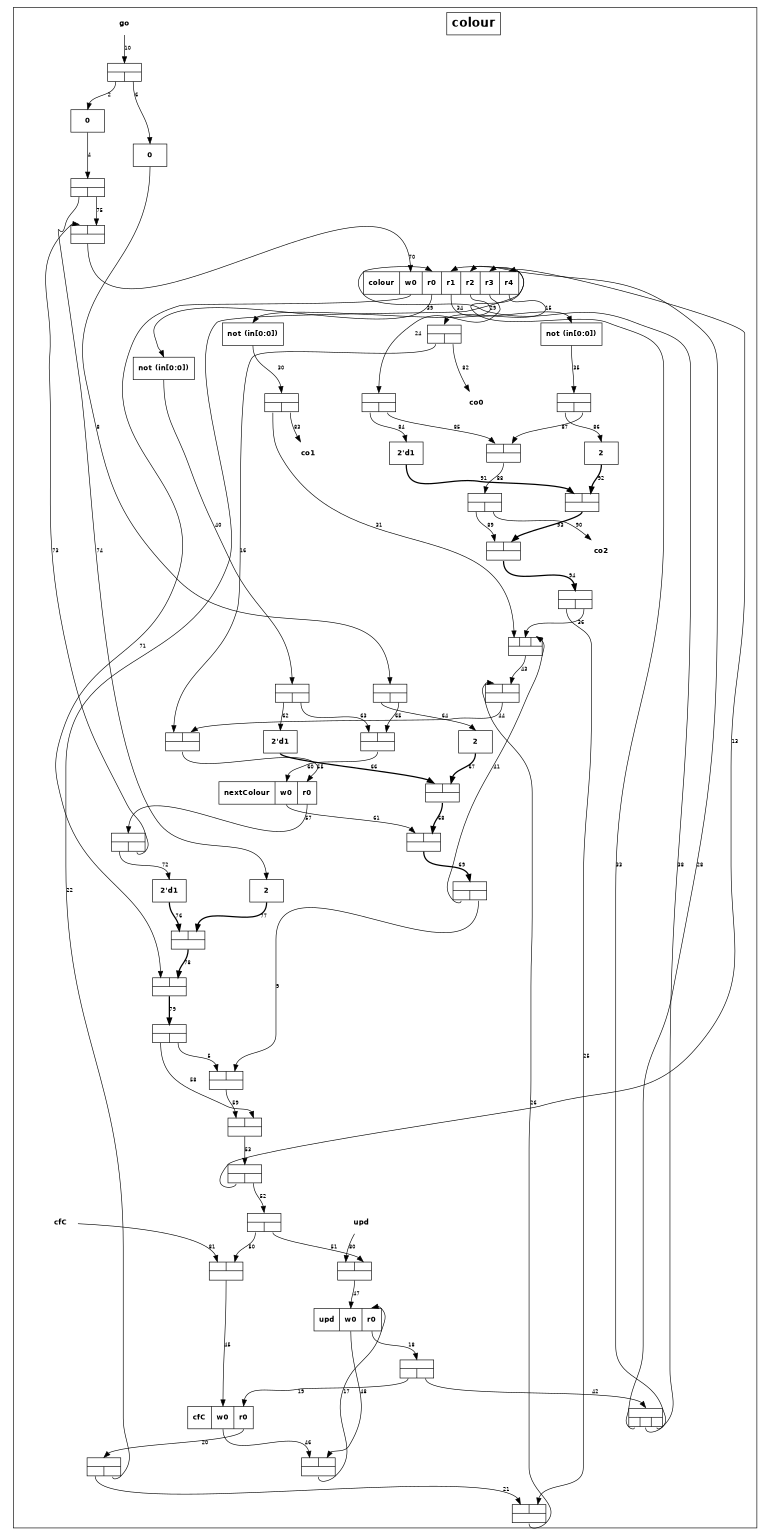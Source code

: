 digraph colour {
  outputorder="edgesfirst";
  size="7.086614173228347,10.236220472440946";
  ratio="2.0"
  subgraph cluster_colour {
    edge [fontsize="8", fontname="Helvetica", labelfontname="Helvetica", labelfontsize="8", arrowhead="normal"];
    node [fontsize="12", fontname="Helvetica-Bold", shape="box"];
    title [label="colour", fontsize="20"];
    port0 [portref="0", label="go", style="bold", shape="none"];
    port1 [portref="1", label="upd", style="bold", shape="none"];
    port2 [portref="2", label="cfC", style="bold", shape="none"];
    port3 [portref="3", label="co0", style="bold", shape="none"];
    port4 [portref="4", label="co1", style="bold", shape="none"];
    port5 [portref="5", label="co2", style="bold", shape="none"];
    comp1 [compref="1", label="0", nojustify="true", shape="record"];
    comp3 [compref="3", label="0", nojustify="true", shape="record"];
    comp5 [compref="5", label="{{<i>}|{<o0>|<o1>}}", height="0.4", fontsize="2", nojustify="true", shape="record"];
    comp6 [compref="6", label="{{<i0>|<i1>}|{<o>}}", height="0.4", fontsize="2", nojustify="true", shape="record"];
    comp10 [compref="10", label="{{<i>}|{<o0>|<o1>}}", height="0.4", fontsize="2", nojustify="true", shape="record"];
    comp11 [compref="11", label="{{<i0>|<i1>}|{<o>}}", height="0.4", fontsize="2", nojustify="true", shape="record"];
    comp12 [compref="12", label="not (in[0:0])", nojustify="true", shape="record"];
    comp14 [compref="14", label="not (in[0:0])", nojustify="true", shape="record"];
    comp16 [compref="16", label="not (in[0:0])", nojustify="true", shape="record"];
    comp18 [compref="18", label="{{<i>}|{<o0>|<o1>|<o2>}}", height="0.4", fontsize="2", nojustify="true", shape="record"];
    comp19 [compref="19", label="{{<i0>|<i1>|<i2>}|{<o>}}", height="0.4", fontsize="2", nojustify="true", shape="record"];
    comp20 [compref="20", label="{{<i>}|{<o0>|<o1>}}", height="0.4", fontsize="2", nojustify="true", shape="record"];
    comp21 [compref="21", label="{{<i0>|<i1>}|{<o>}}", height="0.4", fontsize="2", nojustify="true", shape="record"];
    comp22 [compref="22", label="cfC|<w0>w0|<r0>r0", shape="record"];
    comp23 [compref="23", label="upd|<w0>w0|<r0>r0", shape="record"];
    comp24 [compref="24", label="{{<i0>|<i1>}|{<o>}}", height="0.4", fontsize="2", nojustify="true", shape="record"];
    comp25 [compref="25", label="{{<i>}|{<o0>|<o1>}}", height="0.4", fontsize="2", nojustify="true", shape="record"];
    comp27 [compref="27", label="{{<i>}|{<o0>|<o1>}}", height="0.4", fontsize="2", nojustify="true", shape="record"];
    comp28 [compref="28", label="{{<i0>|<i1>}|{<o>}}", height="0.4", fontsize="2", nojustify="true", shape="record"];
    comp32 [compref="32", label="{{<i0>|<i1>}|{<o>}}", height="0.4", fontsize="2", nojustify="true", shape="record"];
    comp34 [compref="34", label="{{<i>}|{<o0>|<o1>}}", height="0.4", fontsize="2", nojustify="true", shape="record"];
    comp35 [compref="35", label="{{<i>}|{<o0>|<o1>}}", height="0.4", fontsize="2", nojustify="true", shape="record"];
    comp36 [compref="36", label="{{<i0>|<i1>}|{<o>}}", height="0.4", fontsize="2", nojustify="true", shape="record"];
    comp37 [compref="37", label="2'd1", nojustify="true", shape="record"];
    comp38 [compref="38", label="2", nojustify="true", shape="record"];
    comp39 [compref="39", label="{{<i0>|<i1>}|{<o>}}", height="0.4", fontsize="2", nojustify="true", shape="record"];
    comp40 [compref="40", label="{{<i0>|<i1>}|{<o>}}", height="0.4", fontsize="2", nojustify="true", shape="record"];
    comp41 [compref="41", label="{{<i>}|{<o0>|<o1>}}", height="0.4", fontsize="2", nojustify="true", shape="record"];
    comp42 [compref="42", label="nextColour|<w0>w0|<r0>r0", shape="record"];
    comp43 [compref="43", label="{{<i>}|{<o0>|<o1>}}", height="0.4", fontsize="2", nojustify="true", shape="record"];
    comp44 [compref="44", label="{{<i>}|{<o0>|<o1>}}", height="0.4", fontsize="2", nojustify="true", shape="record"];
    comp45 [compref="45", label="{{<i0>|<i1>}|{<o>}}", height="0.4", fontsize="2", nojustify="true", shape="record"];
    comp46 [compref="46", label="2'd1", nojustify="true", shape="record"];
    comp47 [compref="47", label="2", nojustify="true", shape="record"];
    comp48 [compref="48", label="{{<i0>|<i1>}|{<o>}}", height="0.4", fontsize="2", nojustify="true", shape="record"];
    comp49 [compref="49", label="{{<i0>|<i1>}|{<o>}}", height="0.4", fontsize="2", nojustify="true", shape="record"];
    comp50 [compref="50", label="{{<i>}|{<o0>|<o1>}}", height="0.4", fontsize="2", nojustify="true", shape="record"];
    comp51 [compref="51", label="colour|<w0>w0|<r0>r0|<r1>r1|<r2>r2|<r3>r3|<r4>r4", shape="record"];
    comp52 [compref="52", label="{{<i0>|<i1>}|{<o>}}", height="0.4", fontsize="2", nojustify="true", shape="record"];
    comp53 [compref="53", label="{{<i0>|<i1>}|{<o>}}", height="0.4", fontsize="2", nojustify="true", shape="record"];
    comp54 [compref="54", label="{{<i>}|{<o0>|<o1>}}", height="0.4", fontsize="2", nojustify="true", shape="record"];
    comp55 [compref="55", label="{{<i>}|{<o0>|<o1>}}", height="0.4", fontsize="2", nojustify="true", shape="record"];
    comp56 [compref="56", label="{{<i>}|{<o0>|<o1>}}", height="0.4", fontsize="2", nojustify="true", shape="record"];
    comp57 [compref="57", label="{{<i>}|{<o0>|<o1>}}", height="0.4", fontsize="2", nojustify="true", shape="record"];
    comp58 [compref="58", label="{{<i0>|<i1>}|{<o>}}", height="0.4", fontsize="2", nojustify="true", shape="record"];
    comp59 [compref="59", label="{{<i>}|{<o0>|<o1>}}", height="0.4", fontsize="2", nojustify="true", shape="record"];
    comp60 [compref="60", label="2'd1", nojustify="true", shape="record"];
    comp61 [compref="61", label="2", nojustify="true", shape="record"];
    comp62 [compref="62", label="{{<i0>|<i1>}|{<o>}}", height="0.4", fontsize="2", nojustify="true", shape="record"];
    comp63 [compref="63", label="{{<i0>|<i1>}|{<o>}}", height="0.4", fontsize="2", nojustify="true", shape="record"];
    comp64 [compref="64", label="{{<i>}|{<o0>|<o1>}}", height="0.4", fontsize="2", nojustify="true", shape="record"]
    comp5:o0:s -> comp1:n [linkref="2", label="2", penwidth="1", weight="1"];
    comp1:s -> comp44:i:n [linkref="4", label="4", penwidth="1", weight="1"];
    comp50:o1:s -> comp6:i0:n [linkref="5", label="5", penwidth="1", weight="1"];
    comp5:o1:s -> comp3:n [linkref="6", label="6", penwidth="1", weight="1"];
    comp3:s -> comp35:i:n [linkref="8", label="8", penwidth="1", weight="1"];
    comp41:o1:s -> comp6:i1:n [linkref="9", label="9", penwidth="1", weight="1"];
    port0 -> comp5:i:n [linkref="10", label="10", penwidth="1", weight="1"];
    comp27:o0:s -> comp51:r4:n [linkref="13", label="13", penwidth="1", weight="1"];
    comp51:r4:s -> comp54:i:n [linkref="15", label="15", penwidth="1", weight="1"];
    comp54:o0:s -> comp28:i0:n [linkref="16", label="16", penwidth="1", weight="1"];
    comp24:o:s -> comp23:r0:n [linkref="17", label="17", penwidth="1", weight="1"];
    comp23:r0:s -> comp20:i:n [linkref="18", label="18", penwidth="1", weight="1"];
    comp20:o0:s -> comp22:r0:n [linkref="19", label="19", penwidth="1", weight="1"];
    comp22:r0:s -> comp10:i:n [linkref="20", label="20", penwidth="1", weight="1"];
    comp10:o0:s -> comp11:i0:n [linkref="21", label="21", penwidth="1", weight="1"];
    comp10:o1:s -> comp51:r3:n [linkref="22", label="22", penwidth="1", weight="1"];
    comp51:r3:s -> comp56:i:n [linkref="24", label="24", penwidth="1", weight="1"];
    comp64:o0:s -> comp11:i1:n [linkref="25", label="25", penwidth="1", weight="1"];
    comp11:o:s -> comp21:i0:n [linkref="26", label="26", penwidth="1", weight="1"];
    comp18:o0:s -> comp51:r2:n [linkref="28", label="28", penwidth="1", weight="1"];
    comp51:r2:s -> comp12:n [linkref="29", label="29", penwidth="1", weight="1"];
    comp12:s -> comp55:i:n [linkref="30", label="30", penwidth="1", weight="1"];
    comp55:o0:s -> comp19:i0:n [linkref="31", label="31", penwidth="1", weight="1"];
    comp18:o1:s -> comp51:r1:n [linkref="33", label="33", penwidth="1", weight="1"];
    comp51:r1:s -> comp14:n [linkref="34", label="34", penwidth="1", weight="1"];
    comp14:s -> comp57:i:n [linkref="35", label="35", penwidth="1", weight="1"];
    comp64:o1:s -> comp19:i1:n [linkref="36", label="36", penwidth="1", weight="1"];
    comp18:o2:s -> comp51:r0:n [linkref="38", label="38", penwidth="1", weight="1"];
    comp51:r0:s -> comp16:n [linkref="39", label="39", penwidth="1", weight="1"];
    comp16:s -> comp34:i:n [linkref="40", label="40", penwidth="1", weight="1"];
    comp41:o0:s -> comp19:i2:n [linkref="41", label="41", penwidth="1", weight="1"];
    comp20:o1:s -> comp18:i:n [linkref="42", label="42", penwidth="1", weight="1"];
    comp19:o:s -> comp21:i1:n [linkref="43", label="43", penwidth="1", weight="1"];
    comp21:o:s -> comp28:i1:n [linkref="44", label="44", penwidth="1", weight="1"];
    comp53:o:s -> comp22:w0:n [linkref="45", label="45", penwidth="1", weight="1"];
    comp22:w0:s -> comp24:i0:n [linkref="46", label="46", penwidth="1", weight="1"];
    comp52:o:s -> comp23:w0:n [linkref="47", label="47", penwidth="1", weight="1"];
    comp23:w0:s -> comp24:i1:n [linkref="48", label="48", penwidth="1", weight="1"];
    comp25:o0:s -> comp53:i1:n [linkref="50", label="50", penwidth="1", weight="1"];
    comp25:o1:s -> comp52:i1:n [linkref="51", label="51", penwidth="1", weight="1"];
    comp27:o1:s -> comp25:i:n [linkref="52", label="52", penwidth="1", weight="1"];
    comp32:o:s -> comp27:i:n [linkref="53", label="53", penwidth="1", weight="1"];
    comp28:o:s -> comp42:r0:n [linkref="55", label="55", penwidth="1", weight="1"];
    comp42:r0:s -> comp43:i:n [linkref="57", label="57", penwidth="1", weight="1"];
    comp50:o0:s -> comp32:i1:n [linkref="58", label="58", penwidth="1", weight="1"];
    comp6:o:s -> comp32:i0:n [linkref="59", label="59", penwidth="1", weight="1"];
    comp36:o:s -> comp42:w0:n [linkref="60", label="60", penwidth="1", weight="1"];
    comp42:w0:s -> comp40:i0:n [linkref="61", label="61", penwidth="1", weight="1"];
    comp34:o0:s -> comp37:n [linkref="62", label="62", penwidth="1", weight="1"];
    comp34:o1:s -> comp36:i0:n [linkref="63", label="63", penwidth="1", weight="1"];
    comp35:o0:s -> comp38:n [linkref="64", label="64", penwidth="1", weight="1"];
    comp35:o1:s -> comp36:i1:n [linkref="65", label="65", penwidth="1", weight="1"];
    comp37:s -> comp39:i0:n [linkref="66", label="66", penwidth="2", weight="2"];
    comp38:s -> comp39:i1:n [linkref="67", label="67", penwidth="2", weight="2"];
    comp39:o:s -> comp40:i1:n [linkref="68", label="68", penwidth="2", weight="2"];
    comp40:o:s -> comp41:i:n [linkref="69", label="69", penwidth="2", weight="2"];
    comp45:o:s -> comp51:w0:n [linkref="70", label="70", penwidth="1", weight="1"];
    comp51:w0:s -> comp49:i0:n [linkref="71", label="71", penwidth="1", weight="1"];
    comp43:o0:s -> comp46:n [linkref="72", label="72", penwidth="1", weight="1"];
    comp43:o1:s -> comp45:i0:n [linkref="73", label="73", penwidth="1", weight="1"];
    comp44:o0:s -> comp47:n [linkref="74", label="74", penwidth="1", weight="1"];
    comp44:o1:s -> comp45:i1:n [linkref="75", label="75", penwidth="1", weight="1"];
    comp46:s -> comp48:i0:n [linkref="76", label="76", penwidth="2", weight="2"];
    comp47:s -> comp48:i1:n [linkref="77", label="77", penwidth="2", weight="2"];
    comp48:o:s -> comp49:i1:n [linkref="78", label="78", penwidth="2", weight="2"];
    comp49:o:s -> comp50:i:n [linkref="79", label="79", penwidth="2", weight="2"];
    port1 -> comp52:i0:n [linkref="80", label="80", penwidth="1", weight="1"];
    port2 -> comp53:i0:n [linkref="81", label="81", penwidth="1", weight="1"];
    comp54:o1:s -> port3 [linkref="82", label="82", penwidth="1", weight="1"];
    comp55:o1:s -> port4 [linkref="83", label="83", penwidth="1", weight="1"];
    comp56:o0:s -> comp60:n [linkref="84", label="84", penwidth="1", weight="1"];
    comp56:o1:s -> comp58:i0:n [linkref="85", label="85", penwidth="1", weight="1"];
    comp57:o0:s -> comp61:n [linkref="86", label="86", penwidth="1", weight="1"];
    comp57:o1:s -> comp58:i1:n [linkref="87", label="87", penwidth="1", weight="1"];
    comp58:o:s -> comp59:i:n [linkref="88", label="88", penwidth="1", weight="1"];
    comp59:o0:s -> comp63:i0:n [linkref="89", label="89", penwidth="1", weight="1"];
    comp59:o1:s -> port5 [linkref="90", label="90", penwidth="1", weight="1"];
    comp60:s -> comp62:i0:n [linkref="91", label="91", penwidth="2", weight="2"];
    comp61:s -> comp62:i1:n [linkref="92", label="92", penwidth="2", weight="2"];
    comp62:o:s -> comp63:i1:n [linkref="93", label="93", penwidth="2", weight="2"];
    comp63:o:s -> comp64:i:n [linkref="94", label="94", penwidth="2", weight="2"]
  }
}
